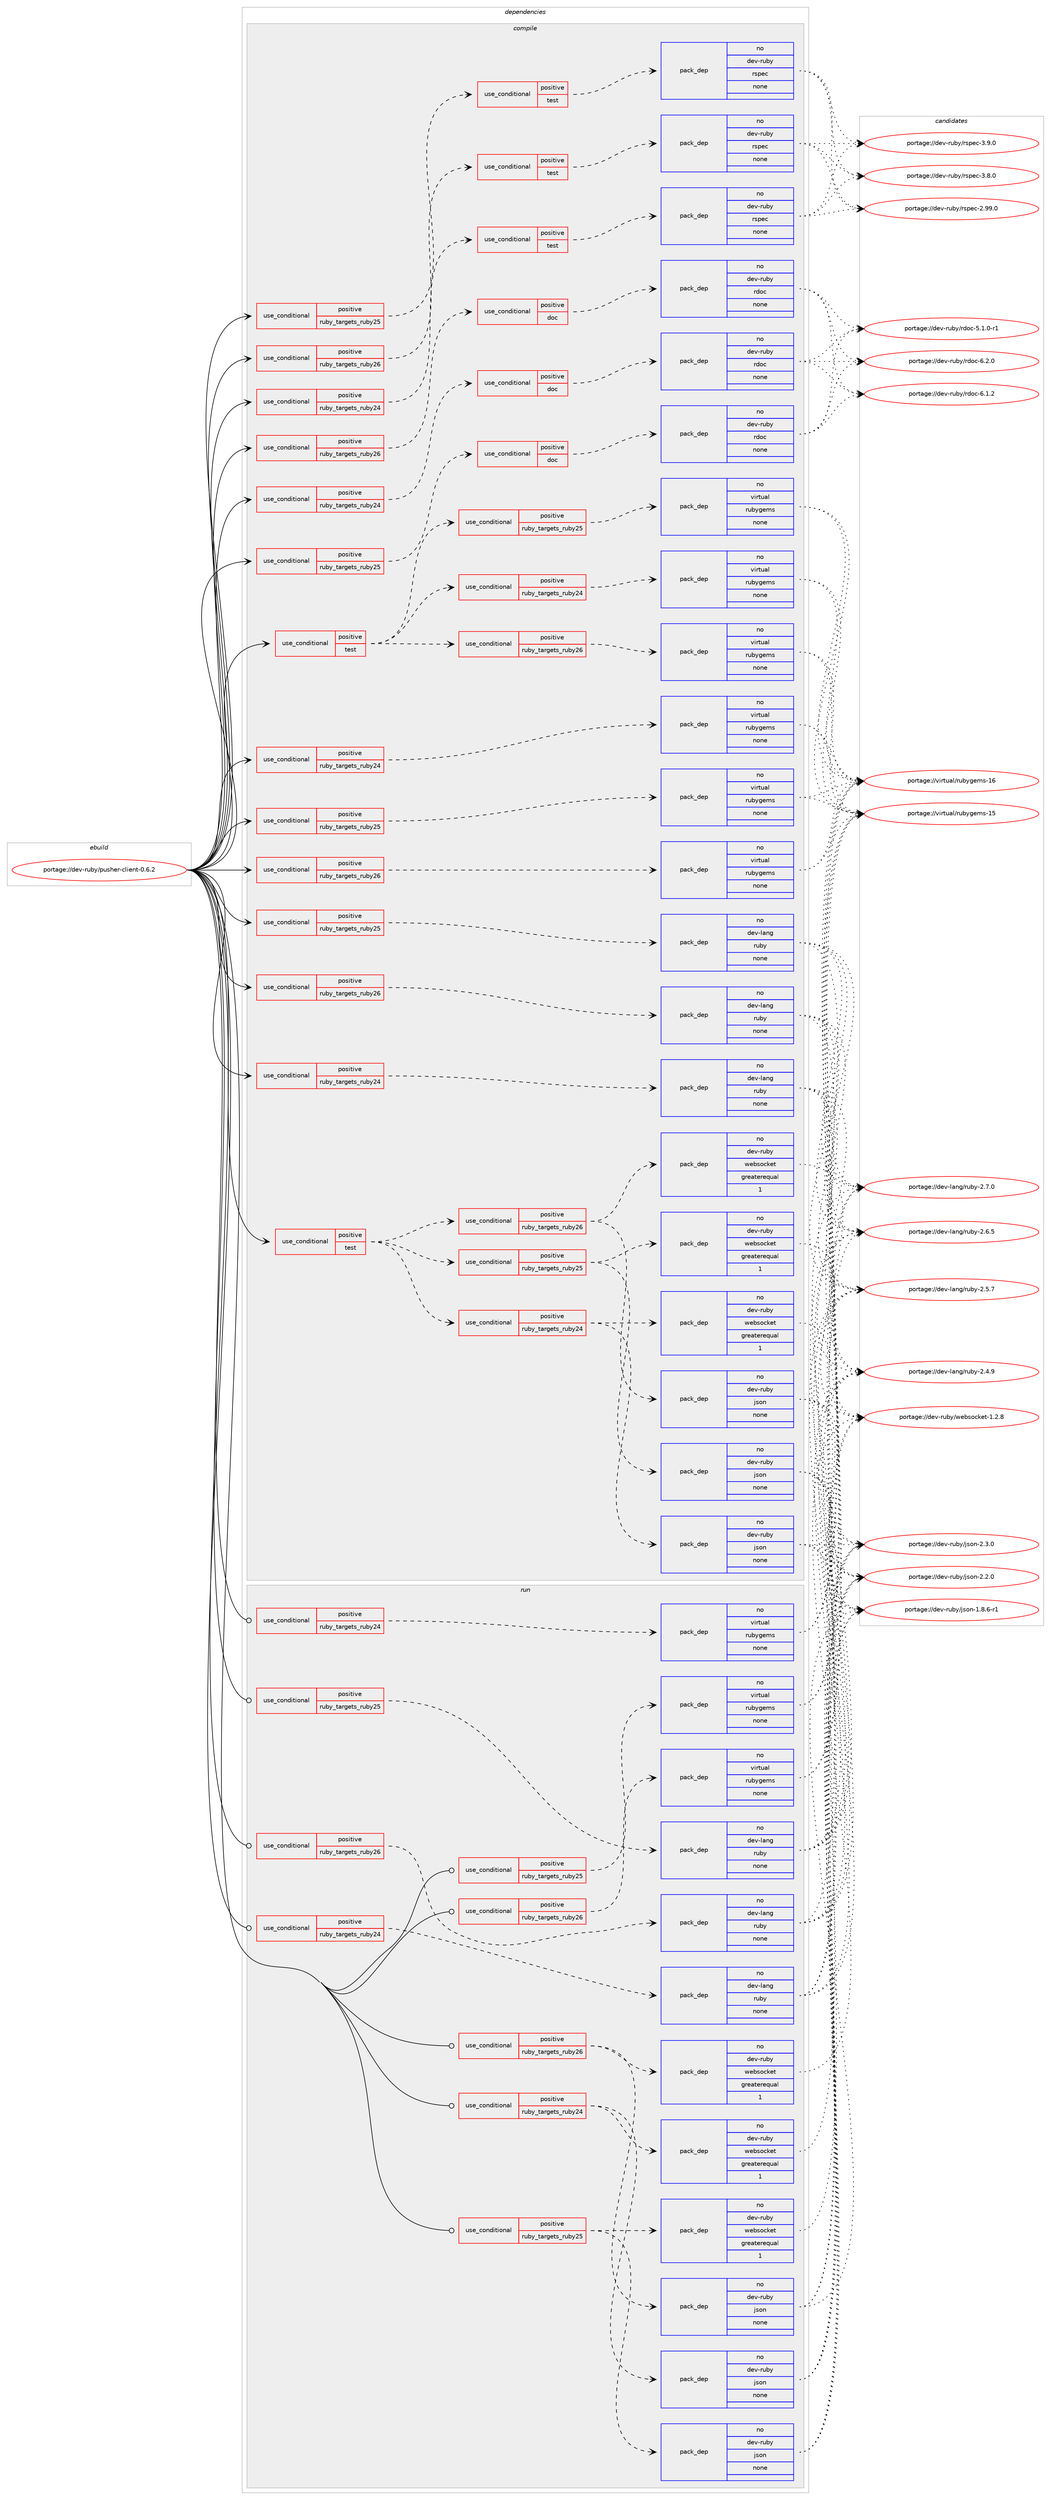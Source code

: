 digraph prolog {

# *************
# Graph options
# *************

newrank=true;
concentrate=true;
compound=true;
graph [rankdir=LR,fontname=Helvetica,fontsize=10,ranksep=1.5];#, ranksep=2.5, nodesep=0.2];
edge  [arrowhead=vee];
node  [fontname=Helvetica,fontsize=10];

# **********
# The ebuild
# **********

subgraph cluster_leftcol {
color=gray;
label=<<i>ebuild</i>>;
id [label="portage://dev-ruby/pusher-client-0.6.2", color=red, width=4, href="../dev-ruby/pusher-client-0.6.2.svg"];
}

# ****************
# The dependencies
# ****************

subgraph cluster_midcol {
color=gray;
label=<<i>dependencies</i>>;
subgraph cluster_compile {
fillcolor="#eeeeee";
style=filled;
label=<<i>compile</i>>;
subgraph cond77861 {
dependency337692 [label=<<TABLE BORDER="0" CELLBORDER="1" CELLSPACING="0" CELLPADDING="4"><TR><TD ROWSPAN="3" CELLPADDING="10">use_conditional</TD></TR><TR><TD>positive</TD></TR><TR><TD>ruby_targets_ruby24</TD></TR></TABLE>>, shape=none, color=red];
subgraph cond77862 {
dependency337693 [label=<<TABLE BORDER="0" CELLBORDER="1" CELLSPACING="0" CELLPADDING="4"><TR><TD ROWSPAN="3" CELLPADDING="10">use_conditional</TD></TR><TR><TD>positive</TD></TR><TR><TD>doc</TD></TR></TABLE>>, shape=none, color=red];
subgraph pack255084 {
dependency337694 [label=<<TABLE BORDER="0" CELLBORDER="1" CELLSPACING="0" CELLPADDING="4" WIDTH="220"><TR><TD ROWSPAN="6" CELLPADDING="30">pack_dep</TD></TR><TR><TD WIDTH="110">no</TD></TR><TR><TD>dev-ruby</TD></TR><TR><TD>rdoc</TD></TR><TR><TD>none</TD></TR><TR><TD></TD></TR></TABLE>>, shape=none, color=blue];
}
dependency337693:e -> dependency337694:w [weight=20,style="dashed",arrowhead="vee"];
}
dependency337692:e -> dependency337693:w [weight=20,style="dashed",arrowhead="vee"];
}
id:e -> dependency337692:w [weight=20,style="solid",arrowhead="vee"];
subgraph cond77863 {
dependency337695 [label=<<TABLE BORDER="0" CELLBORDER="1" CELLSPACING="0" CELLPADDING="4"><TR><TD ROWSPAN="3" CELLPADDING="10">use_conditional</TD></TR><TR><TD>positive</TD></TR><TR><TD>ruby_targets_ruby24</TD></TR></TABLE>>, shape=none, color=red];
subgraph cond77864 {
dependency337696 [label=<<TABLE BORDER="0" CELLBORDER="1" CELLSPACING="0" CELLPADDING="4"><TR><TD ROWSPAN="3" CELLPADDING="10">use_conditional</TD></TR><TR><TD>positive</TD></TR><TR><TD>test</TD></TR></TABLE>>, shape=none, color=red];
subgraph pack255085 {
dependency337697 [label=<<TABLE BORDER="0" CELLBORDER="1" CELLSPACING="0" CELLPADDING="4" WIDTH="220"><TR><TD ROWSPAN="6" CELLPADDING="30">pack_dep</TD></TR><TR><TD WIDTH="110">no</TD></TR><TR><TD>dev-ruby</TD></TR><TR><TD>rspec</TD></TR><TR><TD>none</TD></TR><TR><TD></TD></TR></TABLE>>, shape=none, color=blue];
}
dependency337696:e -> dependency337697:w [weight=20,style="dashed",arrowhead="vee"];
}
dependency337695:e -> dependency337696:w [weight=20,style="dashed",arrowhead="vee"];
}
id:e -> dependency337695:w [weight=20,style="solid",arrowhead="vee"];
subgraph cond77865 {
dependency337698 [label=<<TABLE BORDER="0" CELLBORDER="1" CELLSPACING="0" CELLPADDING="4"><TR><TD ROWSPAN="3" CELLPADDING="10">use_conditional</TD></TR><TR><TD>positive</TD></TR><TR><TD>ruby_targets_ruby24</TD></TR></TABLE>>, shape=none, color=red];
subgraph pack255086 {
dependency337699 [label=<<TABLE BORDER="0" CELLBORDER="1" CELLSPACING="0" CELLPADDING="4" WIDTH="220"><TR><TD ROWSPAN="6" CELLPADDING="30">pack_dep</TD></TR><TR><TD WIDTH="110">no</TD></TR><TR><TD>dev-lang</TD></TR><TR><TD>ruby</TD></TR><TR><TD>none</TD></TR><TR><TD></TD></TR></TABLE>>, shape=none, color=blue];
}
dependency337698:e -> dependency337699:w [weight=20,style="dashed",arrowhead="vee"];
}
id:e -> dependency337698:w [weight=20,style="solid",arrowhead="vee"];
subgraph cond77866 {
dependency337700 [label=<<TABLE BORDER="0" CELLBORDER="1" CELLSPACING="0" CELLPADDING="4"><TR><TD ROWSPAN="3" CELLPADDING="10">use_conditional</TD></TR><TR><TD>positive</TD></TR><TR><TD>ruby_targets_ruby24</TD></TR></TABLE>>, shape=none, color=red];
subgraph pack255087 {
dependency337701 [label=<<TABLE BORDER="0" CELLBORDER="1" CELLSPACING="0" CELLPADDING="4" WIDTH="220"><TR><TD ROWSPAN="6" CELLPADDING="30">pack_dep</TD></TR><TR><TD WIDTH="110">no</TD></TR><TR><TD>virtual</TD></TR><TR><TD>rubygems</TD></TR><TR><TD>none</TD></TR><TR><TD></TD></TR></TABLE>>, shape=none, color=blue];
}
dependency337700:e -> dependency337701:w [weight=20,style="dashed",arrowhead="vee"];
}
id:e -> dependency337700:w [weight=20,style="solid",arrowhead="vee"];
subgraph cond77867 {
dependency337702 [label=<<TABLE BORDER="0" CELLBORDER="1" CELLSPACING="0" CELLPADDING="4"><TR><TD ROWSPAN="3" CELLPADDING="10">use_conditional</TD></TR><TR><TD>positive</TD></TR><TR><TD>ruby_targets_ruby25</TD></TR></TABLE>>, shape=none, color=red];
subgraph cond77868 {
dependency337703 [label=<<TABLE BORDER="0" CELLBORDER="1" CELLSPACING="0" CELLPADDING="4"><TR><TD ROWSPAN="3" CELLPADDING="10">use_conditional</TD></TR><TR><TD>positive</TD></TR><TR><TD>doc</TD></TR></TABLE>>, shape=none, color=red];
subgraph pack255088 {
dependency337704 [label=<<TABLE BORDER="0" CELLBORDER="1" CELLSPACING="0" CELLPADDING="4" WIDTH="220"><TR><TD ROWSPAN="6" CELLPADDING="30">pack_dep</TD></TR><TR><TD WIDTH="110">no</TD></TR><TR><TD>dev-ruby</TD></TR><TR><TD>rdoc</TD></TR><TR><TD>none</TD></TR><TR><TD></TD></TR></TABLE>>, shape=none, color=blue];
}
dependency337703:e -> dependency337704:w [weight=20,style="dashed",arrowhead="vee"];
}
dependency337702:e -> dependency337703:w [weight=20,style="dashed",arrowhead="vee"];
}
id:e -> dependency337702:w [weight=20,style="solid",arrowhead="vee"];
subgraph cond77869 {
dependency337705 [label=<<TABLE BORDER="0" CELLBORDER="1" CELLSPACING="0" CELLPADDING="4"><TR><TD ROWSPAN="3" CELLPADDING="10">use_conditional</TD></TR><TR><TD>positive</TD></TR><TR><TD>ruby_targets_ruby25</TD></TR></TABLE>>, shape=none, color=red];
subgraph cond77870 {
dependency337706 [label=<<TABLE BORDER="0" CELLBORDER="1" CELLSPACING="0" CELLPADDING="4"><TR><TD ROWSPAN="3" CELLPADDING="10">use_conditional</TD></TR><TR><TD>positive</TD></TR><TR><TD>test</TD></TR></TABLE>>, shape=none, color=red];
subgraph pack255089 {
dependency337707 [label=<<TABLE BORDER="0" CELLBORDER="1" CELLSPACING="0" CELLPADDING="4" WIDTH="220"><TR><TD ROWSPAN="6" CELLPADDING="30">pack_dep</TD></TR><TR><TD WIDTH="110">no</TD></TR><TR><TD>dev-ruby</TD></TR><TR><TD>rspec</TD></TR><TR><TD>none</TD></TR><TR><TD></TD></TR></TABLE>>, shape=none, color=blue];
}
dependency337706:e -> dependency337707:w [weight=20,style="dashed",arrowhead="vee"];
}
dependency337705:e -> dependency337706:w [weight=20,style="dashed",arrowhead="vee"];
}
id:e -> dependency337705:w [weight=20,style="solid",arrowhead="vee"];
subgraph cond77871 {
dependency337708 [label=<<TABLE BORDER="0" CELLBORDER="1" CELLSPACING="0" CELLPADDING="4"><TR><TD ROWSPAN="3" CELLPADDING="10">use_conditional</TD></TR><TR><TD>positive</TD></TR><TR><TD>ruby_targets_ruby25</TD></TR></TABLE>>, shape=none, color=red];
subgraph pack255090 {
dependency337709 [label=<<TABLE BORDER="0" CELLBORDER="1" CELLSPACING="0" CELLPADDING="4" WIDTH="220"><TR><TD ROWSPAN="6" CELLPADDING="30">pack_dep</TD></TR><TR><TD WIDTH="110">no</TD></TR><TR><TD>dev-lang</TD></TR><TR><TD>ruby</TD></TR><TR><TD>none</TD></TR><TR><TD></TD></TR></TABLE>>, shape=none, color=blue];
}
dependency337708:e -> dependency337709:w [weight=20,style="dashed",arrowhead="vee"];
}
id:e -> dependency337708:w [weight=20,style="solid",arrowhead="vee"];
subgraph cond77872 {
dependency337710 [label=<<TABLE BORDER="0" CELLBORDER="1" CELLSPACING="0" CELLPADDING="4"><TR><TD ROWSPAN="3" CELLPADDING="10">use_conditional</TD></TR><TR><TD>positive</TD></TR><TR><TD>ruby_targets_ruby25</TD></TR></TABLE>>, shape=none, color=red];
subgraph pack255091 {
dependency337711 [label=<<TABLE BORDER="0" CELLBORDER="1" CELLSPACING="0" CELLPADDING="4" WIDTH="220"><TR><TD ROWSPAN="6" CELLPADDING="30">pack_dep</TD></TR><TR><TD WIDTH="110">no</TD></TR><TR><TD>virtual</TD></TR><TR><TD>rubygems</TD></TR><TR><TD>none</TD></TR><TR><TD></TD></TR></TABLE>>, shape=none, color=blue];
}
dependency337710:e -> dependency337711:w [weight=20,style="dashed",arrowhead="vee"];
}
id:e -> dependency337710:w [weight=20,style="solid",arrowhead="vee"];
subgraph cond77873 {
dependency337712 [label=<<TABLE BORDER="0" CELLBORDER="1" CELLSPACING="0" CELLPADDING="4"><TR><TD ROWSPAN="3" CELLPADDING="10">use_conditional</TD></TR><TR><TD>positive</TD></TR><TR><TD>ruby_targets_ruby26</TD></TR></TABLE>>, shape=none, color=red];
subgraph cond77874 {
dependency337713 [label=<<TABLE BORDER="0" CELLBORDER="1" CELLSPACING="0" CELLPADDING="4"><TR><TD ROWSPAN="3" CELLPADDING="10">use_conditional</TD></TR><TR><TD>positive</TD></TR><TR><TD>doc</TD></TR></TABLE>>, shape=none, color=red];
subgraph pack255092 {
dependency337714 [label=<<TABLE BORDER="0" CELLBORDER="1" CELLSPACING="0" CELLPADDING="4" WIDTH="220"><TR><TD ROWSPAN="6" CELLPADDING="30">pack_dep</TD></TR><TR><TD WIDTH="110">no</TD></TR><TR><TD>dev-ruby</TD></TR><TR><TD>rdoc</TD></TR><TR><TD>none</TD></TR><TR><TD></TD></TR></TABLE>>, shape=none, color=blue];
}
dependency337713:e -> dependency337714:w [weight=20,style="dashed",arrowhead="vee"];
}
dependency337712:e -> dependency337713:w [weight=20,style="dashed",arrowhead="vee"];
}
id:e -> dependency337712:w [weight=20,style="solid",arrowhead="vee"];
subgraph cond77875 {
dependency337715 [label=<<TABLE BORDER="0" CELLBORDER="1" CELLSPACING="0" CELLPADDING="4"><TR><TD ROWSPAN="3" CELLPADDING="10">use_conditional</TD></TR><TR><TD>positive</TD></TR><TR><TD>ruby_targets_ruby26</TD></TR></TABLE>>, shape=none, color=red];
subgraph cond77876 {
dependency337716 [label=<<TABLE BORDER="0" CELLBORDER="1" CELLSPACING="0" CELLPADDING="4"><TR><TD ROWSPAN="3" CELLPADDING="10">use_conditional</TD></TR><TR><TD>positive</TD></TR><TR><TD>test</TD></TR></TABLE>>, shape=none, color=red];
subgraph pack255093 {
dependency337717 [label=<<TABLE BORDER="0" CELLBORDER="1" CELLSPACING="0" CELLPADDING="4" WIDTH="220"><TR><TD ROWSPAN="6" CELLPADDING="30">pack_dep</TD></TR><TR><TD WIDTH="110">no</TD></TR><TR><TD>dev-ruby</TD></TR><TR><TD>rspec</TD></TR><TR><TD>none</TD></TR><TR><TD></TD></TR></TABLE>>, shape=none, color=blue];
}
dependency337716:e -> dependency337717:w [weight=20,style="dashed",arrowhead="vee"];
}
dependency337715:e -> dependency337716:w [weight=20,style="dashed",arrowhead="vee"];
}
id:e -> dependency337715:w [weight=20,style="solid",arrowhead="vee"];
subgraph cond77877 {
dependency337718 [label=<<TABLE BORDER="0" CELLBORDER="1" CELLSPACING="0" CELLPADDING="4"><TR><TD ROWSPAN="3" CELLPADDING="10">use_conditional</TD></TR><TR><TD>positive</TD></TR><TR><TD>ruby_targets_ruby26</TD></TR></TABLE>>, shape=none, color=red];
subgraph pack255094 {
dependency337719 [label=<<TABLE BORDER="0" CELLBORDER="1" CELLSPACING="0" CELLPADDING="4" WIDTH="220"><TR><TD ROWSPAN="6" CELLPADDING="30">pack_dep</TD></TR><TR><TD WIDTH="110">no</TD></TR><TR><TD>dev-lang</TD></TR><TR><TD>ruby</TD></TR><TR><TD>none</TD></TR><TR><TD></TD></TR></TABLE>>, shape=none, color=blue];
}
dependency337718:e -> dependency337719:w [weight=20,style="dashed",arrowhead="vee"];
}
id:e -> dependency337718:w [weight=20,style="solid",arrowhead="vee"];
subgraph cond77878 {
dependency337720 [label=<<TABLE BORDER="0" CELLBORDER="1" CELLSPACING="0" CELLPADDING="4"><TR><TD ROWSPAN="3" CELLPADDING="10">use_conditional</TD></TR><TR><TD>positive</TD></TR><TR><TD>ruby_targets_ruby26</TD></TR></TABLE>>, shape=none, color=red];
subgraph pack255095 {
dependency337721 [label=<<TABLE BORDER="0" CELLBORDER="1" CELLSPACING="0" CELLPADDING="4" WIDTH="220"><TR><TD ROWSPAN="6" CELLPADDING="30">pack_dep</TD></TR><TR><TD WIDTH="110">no</TD></TR><TR><TD>virtual</TD></TR><TR><TD>rubygems</TD></TR><TR><TD>none</TD></TR><TR><TD></TD></TR></TABLE>>, shape=none, color=blue];
}
dependency337720:e -> dependency337721:w [weight=20,style="dashed",arrowhead="vee"];
}
id:e -> dependency337720:w [weight=20,style="solid",arrowhead="vee"];
subgraph cond77879 {
dependency337722 [label=<<TABLE BORDER="0" CELLBORDER="1" CELLSPACING="0" CELLPADDING="4"><TR><TD ROWSPAN="3" CELLPADDING="10">use_conditional</TD></TR><TR><TD>positive</TD></TR><TR><TD>test</TD></TR></TABLE>>, shape=none, color=red];
subgraph cond77880 {
dependency337723 [label=<<TABLE BORDER="0" CELLBORDER="1" CELLSPACING="0" CELLPADDING="4"><TR><TD ROWSPAN="3" CELLPADDING="10">use_conditional</TD></TR><TR><TD>positive</TD></TR><TR><TD>ruby_targets_ruby24</TD></TR></TABLE>>, shape=none, color=red];
subgraph pack255096 {
dependency337724 [label=<<TABLE BORDER="0" CELLBORDER="1" CELLSPACING="0" CELLPADDING="4" WIDTH="220"><TR><TD ROWSPAN="6" CELLPADDING="30">pack_dep</TD></TR><TR><TD WIDTH="110">no</TD></TR><TR><TD>dev-ruby</TD></TR><TR><TD>websocket</TD></TR><TR><TD>greaterequal</TD></TR><TR><TD>1</TD></TR></TABLE>>, shape=none, color=blue];
}
dependency337723:e -> dependency337724:w [weight=20,style="dashed",arrowhead="vee"];
subgraph pack255097 {
dependency337725 [label=<<TABLE BORDER="0" CELLBORDER="1" CELLSPACING="0" CELLPADDING="4" WIDTH="220"><TR><TD ROWSPAN="6" CELLPADDING="30">pack_dep</TD></TR><TR><TD WIDTH="110">no</TD></TR><TR><TD>dev-ruby</TD></TR><TR><TD>json</TD></TR><TR><TD>none</TD></TR><TR><TD></TD></TR></TABLE>>, shape=none, color=blue];
}
dependency337723:e -> dependency337725:w [weight=20,style="dashed",arrowhead="vee"];
}
dependency337722:e -> dependency337723:w [weight=20,style="dashed",arrowhead="vee"];
subgraph cond77881 {
dependency337726 [label=<<TABLE BORDER="0" CELLBORDER="1" CELLSPACING="0" CELLPADDING="4"><TR><TD ROWSPAN="3" CELLPADDING="10">use_conditional</TD></TR><TR><TD>positive</TD></TR><TR><TD>ruby_targets_ruby25</TD></TR></TABLE>>, shape=none, color=red];
subgraph pack255098 {
dependency337727 [label=<<TABLE BORDER="0" CELLBORDER="1" CELLSPACING="0" CELLPADDING="4" WIDTH="220"><TR><TD ROWSPAN="6" CELLPADDING="30">pack_dep</TD></TR><TR><TD WIDTH="110">no</TD></TR><TR><TD>dev-ruby</TD></TR><TR><TD>websocket</TD></TR><TR><TD>greaterequal</TD></TR><TR><TD>1</TD></TR></TABLE>>, shape=none, color=blue];
}
dependency337726:e -> dependency337727:w [weight=20,style="dashed",arrowhead="vee"];
subgraph pack255099 {
dependency337728 [label=<<TABLE BORDER="0" CELLBORDER="1" CELLSPACING="0" CELLPADDING="4" WIDTH="220"><TR><TD ROWSPAN="6" CELLPADDING="30">pack_dep</TD></TR><TR><TD WIDTH="110">no</TD></TR><TR><TD>dev-ruby</TD></TR><TR><TD>json</TD></TR><TR><TD>none</TD></TR><TR><TD></TD></TR></TABLE>>, shape=none, color=blue];
}
dependency337726:e -> dependency337728:w [weight=20,style="dashed",arrowhead="vee"];
}
dependency337722:e -> dependency337726:w [weight=20,style="dashed",arrowhead="vee"];
subgraph cond77882 {
dependency337729 [label=<<TABLE BORDER="0" CELLBORDER="1" CELLSPACING="0" CELLPADDING="4"><TR><TD ROWSPAN="3" CELLPADDING="10">use_conditional</TD></TR><TR><TD>positive</TD></TR><TR><TD>ruby_targets_ruby26</TD></TR></TABLE>>, shape=none, color=red];
subgraph pack255100 {
dependency337730 [label=<<TABLE BORDER="0" CELLBORDER="1" CELLSPACING="0" CELLPADDING="4" WIDTH="220"><TR><TD ROWSPAN="6" CELLPADDING="30">pack_dep</TD></TR><TR><TD WIDTH="110">no</TD></TR><TR><TD>dev-ruby</TD></TR><TR><TD>websocket</TD></TR><TR><TD>greaterequal</TD></TR><TR><TD>1</TD></TR></TABLE>>, shape=none, color=blue];
}
dependency337729:e -> dependency337730:w [weight=20,style="dashed",arrowhead="vee"];
subgraph pack255101 {
dependency337731 [label=<<TABLE BORDER="0" CELLBORDER="1" CELLSPACING="0" CELLPADDING="4" WIDTH="220"><TR><TD ROWSPAN="6" CELLPADDING="30">pack_dep</TD></TR><TR><TD WIDTH="110">no</TD></TR><TR><TD>dev-ruby</TD></TR><TR><TD>json</TD></TR><TR><TD>none</TD></TR><TR><TD></TD></TR></TABLE>>, shape=none, color=blue];
}
dependency337729:e -> dependency337731:w [weight=20,style="dashed",arrowhead="vee"];
}
dependency337722:e -> dependency337729:w [weight=20,style="dashed",arrowhead="vee"];
}
id:e -> dependency337722:w [weight=20,style="solid",arrowhead="vee"];
subgraph cond77883 {
dependency337732 [label=<<TABLE BORDER="0" CELLBORDER="1" CELLSPACING="0" CELLPADDING="4"><TR><TD ROWSPAN="3" CELLPADDING="10">use_conditional</TD></TR><TR><TD>positive</TD></TR><TR><TD>test</TD></TR></TABLE>>, shape=none, color=red];
subgraph cond77884 {
dependency337733 [label=<<TABLE BORDER="0" CELLBORDER="1" CELLSPACING="0" CELLPADDING="4"><TR><TD ROWSPAN="3" CELLPADDING="10">use_conditional</TD></TR><TR><TD>positive</TD></TR><TR><TD>ruby_targets_ruby24</TD></TR></TABLE>>, shape=none, color=red];
subgraph pack255102 {
dependency337734 [label=<<TABLE BORDER="0" CELLBORDER="1" CELLSPACING="0" CELLPADDING="4" WIDTH="220"><TR><TD ROWSPAN="6" CELLPADDING="30">pack_dep</TD></TR><TR><TD WIDTH="110">no</TD></TR><TR><TD>virtual</TD></TR><TR><TD>rubygems</TD></TR><TR><TD>none</TD></TR><TR><TD></TD></TR></TABLE>>, shape=none, color=blue];
}
dependency337733:e -> dependency337734:w [weight=20,style="dashed",arrowhead="vee"];
}
dependency337732:e -> dependency337733:w [weight=20,style="dashed",arrowhead="vee"];
subgraph cond77885 {
dependency337735 [label=<<TABLE BORDER="0" CELLBORDER="1" CELLSPACING="0" CELLPADDING="4"><TR><TD ROWSPAN="3" CELLPADDING="10">use_conditional</TD></TR><TR><TD>positive</TD></TR><TR><TD>ruby_targets_ruby25</TD></TR></TABLE>>, shape=none, color=red];
subgraph pack255103 {
dependency337736 [label=<<TABLE BORDER="0" CELLBORDER="1" CELLSPACING="0" CELLPADDING="4" WIDTH="220"><TR><TD ROWSPAN="6" CELLPADDING="30">pack_dep</TD></TR><TR><TD WIDTH="110">no</TD></TR><TR><TD>virtual</TD></TR><TR><TD>rubygems</TD></TR><TR><TD>none</TD></TR><TR><TD></TD></TR></TABLE>>, shape=none, color=blue];
}
dependency337735:e -> dependency337736:w [weight=20,style="dashed",arrowhead="vee"];
}
dependency337732:e -> dependency337735:w [weight=20,style="dashed",arrowhead="vee"];
subgraph cond77886 {
dependency337737 [label=<<TABLE BORDER="0" CELLBORDER="1" CELLSPACING="0" CELLPADDING="4"><TR><TD ROWSPAN="3" CELLPADDING="10">use_conditional</TD></TR><TR><TD>positive</TD></TR><TR><TD>ruby_targets_ruby26</TD></TR></TABLE>>, shape=none, color=red];
subgraph pack255104 {
dependency337738 [label=<<TABLE BORDER="0" CELLBORDER="1" CELLSPACING="0" CELLPADDING="4" WIDTH="220"><TR><TD ROWSPAN="6" CELLPADDING="30">pack_dep</TD></TR><TR><TD WIDTH="110">no</TD></TR><TR><TD>virtual</TD></TR><TR><TD>rubygems</TD></TR><TR><TD>none</TD></TR><TR><TD></TD></TR></TABLE>>, shape=none, color=blue];
}
dependency337737:e -> dependency337738:w [weight=20,style="dashed",arrowhead="vee"];
}
dependency337732:e -> dependency337737:w [weight=20,style="dashed",arrowhead="vee"];
}
id:e -> dependency337732:w [weight=20,style="solid",arrowhead="vee"];
}
subgraph cluster_compileandrun {
fillcolor="#eeeeee";
style=filled;
label=<<i>compile and run</i>>;
}
subgraph cluster_run {
fillcolor="#eeeeee";
style=filled;
label=<<i>run</i>>;
subgraph cond77887 {
dependency337739 [label=<<TABLE BORDER="0" CELLBORDER="1" CELLSPACING="0" CELLPADDING="4"><TR><TD ROWSPAN="3" CELLPADDING="10">use_conditional</TD></TR><TR><TD>positive</TD></TR><TR><TD>ruby_targets_ruby24</TD></TR></TABLE>>, shape=none, color=red];
subgraph pack255105 {
dependency337740 [label=<<TABLE BORDER="0" CELLBORDER="1" CELLSPACING="0" CELLPADDING="4" WIDTH="220"><TR><TD ROWSPAN="6" CELLPADDING="30">pack_dep</TD></TR><TR><TD WIDTH="110">no</TD></TR><TR><TD>dev-lang</TD></TR><TR><TD>ruby</TD></TR><TR><TD>none</TD></TR><TR><TD></TD></TR></TABLE>>, shape=none, color=blue];
}
dependency337739:e -> dependency337740:w [weight=20,style="dashed",arrowhead="vee"];
}
id:e -> dependency337739:w [weight=20,style="solid",arrowhead="odot"];
subgraph cond77888 {
dependency337741 [label=<<TABLE BORDER="0" CELLBORDER="1" CELLSPACING="0" CELLPADDING="4"><TR><TD ROWSPAN="3" CELLPADDING="10">use_conditional</TD></TR><TR><TD>positive</TD></TR><TR><TD>ruby_targets_ruby24</TD></TR></TABLE>>, shape=none, color=red];
subgraph pack255106 {
dependency337742 [label=<<TABLE BORDER="0" CELLBORDER="1" CELLSPACING="0" CELLPADDING="4" WIDTH="220"><TR><TD ROWSPAN="6" CELLPADDING="30">pack_dep</TD></TR><TR><TD WIDTH="110">no</TD></TR><TR><TD>dev-ruby</TD></TR><TR><TD>websocket</TD></TR><TR><TD>greaterequal</TD></TR><TR><TD>1</TD></TR></TABLE>>, shape=none, color=blue];
}
dependency337741:e -> dependency337742:w [weight=20,style="dashed",arrowhead="vee"];
subgraph pack255107 {
dependency337743 [label=<<TABLE BORDER="0" CELLBORDER="1" CELLSPACING="0" CELLPADDING="4" WIDTH="220"><TR><TD ROWSPAN="6" CELLPADDING="30">pack_dep</TD></TR><TR><TD WIDTH="110">no</TD></TR><TR><TD>dev-ruby</TD></TR><TR><TD>json</TD></TR><TR><TD>none</TD></TR><TR><TD></TD></TR></TABLE>>, shape=none, color=blue];
}
dependency337741:e -> dependency337743:w [weight=20,style="dashed",arrowhead="vee"];
}
id:e -> dependency337741:w [weight=20,style="solid",arrowhead="odot"];
subgraph cond77889 {
dependency337744 [label=<<TABLE BORDER="0" CELLBORDER="1" CELLSPACING="0" CELLPADDING="4"><TR><TD ROWSPAN="3" CELLPADDING="10">use_conditional</TD></TR><TR><TD>positive</TD></TR><TR><TD>ruby_targets_ruby24</TD></TR></TABLE>>, shape=none, color=red];
subgraph pack255108 {
dependency337745 [label=<<TABLE BORDER="0" CELLBORDER="1" CELLSPACING="0" CELLPADDING="4" WIDTH="220"><TR><TD ROWSPAN="6" CELLPADDING="30">pack_dep</TD></TR><TR><TD WIDTH="110">no</TD></TR><TR><TD>virtual</TD></TR><TR><TD>rubygems</TD></TR><TR><TD>none</TD></TR><TR><TD></TD></TR></TABLE>>, shape=none, color=blue];
}
dependency337744:e -> dependency337745:w [weight=20,style="dashed",arrowhead="vee"];
}
id:e -> dependency337744:w [weight=20,style="solid",arrowhead="odot"];
subgraph cond77890 {
dependency337746 [label=<<TABLE BORDER="0" CELLBORDER="1" CELLSPACING="0" CELLPADDING="4"><TR><TD ROWSPAN="3" CELLPADDING="10">use_conditional</TD></TR><TR><TD>positive</TD></TR><TR><TD>ruby_targets_ruby25</TD></TR></TABLE>>, shape=none, color=red];
subgraph pack255109 {
dependency337747 [label=<<TABLE BORDER="0" CELLBORDER="1" CELLSPACING="0" CELLPADDING="4" WIDTH="220"><TR><TD ROWSPAN="6" CELLPADDING="30">pack_dep</TD></TR><TR><TD WIDTH="110">no</TD></TR><TR><TD>dev-lang</TD></TR><TR><TD>ruby</TD></TR><TR><TD>none</TD></TR><TR><TD></TD></TR></TABLE>>, shape=none, color=blue];
}
dependency337746:e -> dependency337747:w [weight=20,style="dashed",arrowhead="vee"];
}
id:e -> dependency337746:w [weight=20,style="solid",arrowhead="odot"];
subgraph cond77891 {
dependency337748 [label=<<TABLE BORDER="0" CELLBORDER="1" CELLSPACING="0" CELLPADDING="4"><TR><TD ROWSPAN="3" CELLPADDING="10">use_conditional</TD></TR><TR><TD>positive</TD></TR><TR><TD>ruby_targets_ruby25</TD></TR></TABLE>>, shape=none, color=red];
subgraph pack255110 {
dependency337749 [label=<<TABLE BORDER="0" CELLBORDER="1" CELLSPACING="0" CELLPADDING="4" WIDTH="220"><TR><TD ROWSPAN="6" CELLPADDING="30">pack_dep</TD></TR><TR><TD WIDTH="110">no</TD></TR><TR><TD>dev-ruby</TD></TR><TR><TD>websocket</TD></TR><TR><TD>greaterequal</TD></TR><TR><TD>1</TD></TR></TABLE>>, shape=none, color=blue];
}
dependency337748:e -> dependency337749:w [weight=20,style="dashed",arrowhead="vee"];
subgraph pack255111 {
dependency337750 [label=<<TABLE BORDER="0" CELLBORDER="1" CELLSPACING="0" CELLPADDING="4" WIDTH="220"><TR><TD ROWSPAN="6" CELLPADDING="30">pack_dep</TD></TR><TR><TD WIDTH="110">no</TD></TR><TR><TD>dev-ruby</TD></TR><TR><TD>json</TD></TR><TR><TD>none</TD></TR><TR><TD></TD></TR></TABLE>>, shape=none, color=blue];
}
dependency337748:e -> dependency337750:w [weight=20,style="dashed",arrowhead="vee"];
}
id:e -> dependency337748:w [weight=20,style="solid",arrowhead="odot"];
subgraph cond77892 {
dependency337751 [label=<<TABLE BORDER="0" CELLBORDER="1" CELLSPACING="0" CELLPADDING="4"><TR><TD ROWSPAN="3" CELLPADDING="10">use_conditional</TD></TR><TR><TD>positive</TD></TR><TR><TD>ruby_targets_ruby25</TD></TR></TABLE>>, shape=none, color=red];
subgraph pack255112 {
dependency337752 [label=<<TABLE BORDER="0" CELLBORDER="1" CELLSPACING="0" CELLPADDING="4" WIDTH="220"><TR><TD ROWSPAN="6" CELLPADDING="30">pack_dep</TD></TR><TR><TD WIDTH="110">no</TD></TR><TR><TD>virtual</TD></TR><TR><TD>rubygems</TD></TR><TR><TD>none</TD></TR><TR><TD></TD></TR></TABLE>>, shape=none, color=blue];
}
dependency337751:e -> dependency337752:w [weight=20,style="dashed",arrowhead="vee"];
}
id:e -> dependency337751:w [weight=20,style="solid",arrowhead="odot"];
subgraph cond77893 {
dependency337753 [label=<<TABLE BORDER="0" CELLBORDER="1" CELLSPACING="0" CELLPADDING="4"><TR><TD ROWSPAN="3" CELLPADDING="10">use_conditional</TD></TR><TR><TD>positive</TD></TR><TR><TD>ruby_targets_ruby26</TD></TR></TABLE>>, shape=none, color=red];
subgraph pack255113 {
dependency337754 [label=<<TABLE BORDER="0" CELLBORDER="1" CELLSPACING="0" CELLPADDING="4" WIDTH="220"><TR><TD ROWSPAN="6" CELLPADDING="30">pack_dep</TD></TR><TR><TD WIDTH="110">no</TD></TR><TR><TD>dev-lang</TD></TR><TR><TD>ruby</TD></TR><TR><TD>none</TD></TR><TR><TD></TD></TR></TABLE>>, shape=none, color=blue];
}
dependency337753:e -> dependency337754:w [weight=20,style="dashed",arrowhead="vee"];
}
id:e -> dependency337753:w [weight=20,style="solid",arrowhead="odot"];
subgraph cond77894 {
dependency337755 [label=<<TABLE BORDER="0" CELLBORDER="1" CELLSPACING="0" CELLPADDING="4"><TR><TD ROWSPAN="3" CELLPADDING="10">use_conditional</TD></TR><TR><TD>positive</TD></TR><TR><TD>ruby_targets_ruby26</TD></TR></TABLE>>, shape=none, color=red];
subgraph pack255114 {
dependency337756 [label=<<TABLE BORDER="0" CELLBORDER="1" CELLSPACING="0" CELLPADDING="4" WIDTH="220"><TR><TD ROWSPAN="6" CELLPADDING="30">pack_dep</TD></TR><TR><TD WIDTH="110">no</TD></TR><TR><TD>dev-ruby</TD></TR><TR><TD>websocket</TD></TR><TR><TD>greaterequal</TD></TR><TR><TD>1</TD></TR></TABLE>>, shape=none, color=blue];
}
dependency337755:e -> dependency337756:w [weight=20,style="dashed",arrowhead="vee"];
subgraph pack255115 {
dependency337757 [label=<<TABLE BORDER="0" CELLBORDER="1" CELLSPACING="0" CELLPADDING="4" WIDTH="220"><TR><TD ROWSPAN="6" CELLPADDING="30">pack_dep</TD></TR><TR><TD WIDTH="110">no</TD></TR><TR><TD>dev-ruby</TD></TR><TR><TD>json</TD></TR><TR><TD>none</TD></TR><TR><TD></TD></TR></TABLE>>, shape=none, color=blue];
}
dependency337755:e -> dependency337757:w [weight=20,style="dashed",arrowhead="vee"];
}
id:e -> dependency337755:w [weight=20,style="solid",arrowhead="odot"];
subgraph cond77895 {
dependency337758 [label=<<TABLE BORDER="0" CELLBORDER="1" CELLSPACING="0" CELLPADDING="4"><TR><TD ROWSPAN="3" CELLPADDING="10">use_conditional</TD></TR><TR><TD>positive</TD></TR><TR><TD>ruby_targets_ruby26</TD></TR></TABLE>>, shape=none, color=red];
subgraph pack255116 {
dependency337759 [label=<<TABLE BORDER="0" CELLBORDER="1" CELLSPACING="0" CELLPADDING="4" WIDTH="220"><TR><TD ROWSPAN="6" CELLPADDING="30">pack_dep</TD></TR><TR><TD WIDTH="110">no</TD></TR><TR><TD>virtual</TD></TR><TR><TD>rubygems</TD></TR><TR><TD>none</TD></TR><TR><TD></TD></TR></TABLE>>, shape=none, color=blue];
}
dependency337758:e -> dependency337759:w [weight=20,style="dashed",arrowhead="vee"];
}
id:e -> dependency337758:w [weight=20,style="solid",arrowhead="odot"];
}
}

# **************
# The candidates
# **************

subgraph cluster_choices {
rank=same;
color=gray;
label=<<i>candidates</i>>;

subgraph choice255084 {
color=black;
nodesep=1;
choice10010111845114117981214711410011199455446504648 [label="portage://dev-ruby/rdoc-6.2.0", color=red, width=4,href="../dev-ruby/rdoc-6.2.0.svg"];
choice10010111845114117981214711410011199455446494650 [label="portage://dev-ruby/rdoc-6.1.2", color=red, width=4,href="../dev-ruby/rdoc-6.1.2.svg"];
choice100101118451141179812147114100111994553464946484511449 [label="portage://dev-ruby/rdoc-5.1.0-r1", color=red, width=4,href="../dev-ruby/rdoc-5.1.0-r1.svg"];
dependency337694:e -> choice10010111845114117981214711410011199455446504648:w [style=dotted,weight="100"];
dependency337694:e -> choice10010111845114117981214711410011199455446494650:w [style=dotted,weight="100"];
dependency337694:e -> choice100101118451141179812147114100111994553464946484511449:w [style=dotted,weight="100"];
}
subgraph choice255085 {
color=black;
nodesep=1;
choice10010111845114117981214711411511210199455146574648 [label="portage://dev-ruby/rspec-3.9.0", color=red, width=4,href="../dev-ruby/rspec-3.9.0.svg"];
choice10010111845114117981214711411511210199455146564648 [label="portage://dev-ruby/rspec-3.8.0", color=red, width=4,href="../dev-ruby/rspec-3.8.0.svg"];
choice1001011184511411798121471141151121019945504657574648 [label="portage://dev-ruby/rspec-2.99.0", color=red, width=4,href="../dev-ruby/rspec-2.99.0.svg"];
dependency337697:e -> choice10010111845114117981214711411511210199455146574648:w [style=dotted,weight="100"];
dependency337697:e -> choice10010111845114117981214711411511210199455146564648:w [style=dotted,weight="100"];
dependency337697:e -> choice1001011184511411798121471141151121019945504657574648:w [style=dotted,weight="100"];
}
subgraph choice255086 {
color=black;
nodesep=1;
choice10010111845108971101034711411798121455046554648 [label="portage://dev-lang/ruby-2.7.0", color=red, width=4,href="../dev-lang/ruby-2.7.0.svg"];
choice10010111845108971101034711411798121455046544653 [label="portage://dev-lang/ruby-2.6.5", color=red, width=4,href="../dev-lang/ruby-2.6.5.svg"];
choice10010111845108971101034711411798121455046534655 [label="portage://dev-lang/ruby-2.5.7", color=red, width=4,href="../dev-lang/ruby-2.5.7.svg"];
choice10010111845108971101034711411798121455046524657 [label="portage://dev-lang/ruby-2.4.9", color=red, width=4,href="../dev-lang/ruby-2.4.9.svg"];
dependency337699:e -> choice10010111845108971101034711411798121455046554648:w [style=dotted,weight="100"];
dependency337699:e -> choice10010111845108971101034711411798121455046544653:w [style=dotted,weight="100"];
dependency337699:e -> choice10010111845108971101034711411798121455046534655:w [style=dotted,weight="100"];
dependency337699:e -> choice10010111845108971101034711411798121455046524657:w [style=dotted,weight="100"];
}
subgraph choice255087 {
color=black;
nodesep=1;
choice118105114116117971084711411798121103101109115454954 [label="portage://virtual/rubygems-16", color=red, width=4,href="../virtual/rubygems-16.svg"];
choice118105114116117971084711411798121103101109115454953 [label="portage://virtual/rubygems-15", color=red, width=4,href="../virtual/rubygems-15.svg"];
dependency337701:e -> choice118105114116117971084711411798121103101109115454954:w [style=dotted,weight="100"];
dependency337701:e -> choice118105114116117971084711411798121103101109115454953:w [style=dotted,weight="100"];
}
subgraph choice255088 {
color=black;
nodesep=1;
choice10010111845114117981214711410011199455446504648 [label="portage://dev-ruby/rdoc-6.2.0", color=red, width=4,href="../dev-ruby/rdoc-6.2.0.svg"];
choice10010111845114117981214711410011199455446494650 [label="portage://dev-ruby/rdoc-6.1.2", color=red, width=4,href="../dev-ruby/rdoc-6.1.2.svg"];
choice100101118451141179812147114100111994553464946484511449 [label="portage://dev-ruby/rdoc-5.1.0-r1", color=red, width=4,href="../dev-ruby/rdoc-5.1.0-r1.svg"];
dependency337704:e -> choice10010111845114117981214711410011199455446504648:w [style=dotted,weight="100"];
dependency337704:e -> choice10010111845114117981214711410011199455446494650:w [style=dotted,weight="100"];
dependency337704:e -> choice100101118451141179812147114100111994553464946484511449:w [style=dotted,weight="100"];
}
subgraph choice255089 {
color=black;
nodesep=1;
choice10010111845114117981214711411511210199455146574648 [label="portage://dev-ruby/rspec-3.9.0", color=red, width=4,href="../dev-ruby/rspec-3.9.0.svg"];
choice10010111845114117981214711411511210199455146564648 [label="portage://dev-ruby/rspec-3.8.0", color=red, width=4,href="../dev-ruby/rspec-3.8.0.svg"];
choice1001011184511411798121471141151121019945504657574648 [label="portage://dev-ruby/rspec-2.99.0", color=red, width=4,href="../dev-ruby/rspec-2.99.0.svg"];
dependency337707:e -> choice10010111845114117981214711411511210199455146574648:w [style=dotted,weight="100"];
dependency337707:e -> choice10010111845114117981214711411511210199455146564648:w [style=dotted,weight="100"];
dependency337707:e -> choice1001011184511411798121471141151121019945504657574648:w [style=dotted,weight="100"];
}
subgraph choice255090 {
color=black;
nodesep=1;
choice10010111845108971101034711411798121455046554648 [label="portage://dev-lang/ruby-2.7.0", color=red, width=4,href="../dev-lang/ruby-2.7.0.svg"];
choice10010111845108971101034711411798121455046544653 [label="portage://dev-lang/ruby-2.6.5", color=red, width=4,href="../dev-lang/ruby-2.6.5.svg"];
choice10010111845108971101034711411798121455046534655 [label="portage://dev-lang/ruby-2.5.7", color=red, width=4,href="../dev-lang/ruby-2.5.7.svg"];
choice10010111845108971101034711411798121455046524657 [label="portage://dev-lang/ruby-2.4.9", color=red, width=4,href="../dev-lang/ruby-2.4.9.svg"];
dependency337709:e -> choice10010111845108971101034711411798121455046554648:w [style=dotted,weight="100"];
dependency337709:e -> choice10010111845108971101034711411798121455046544653:w [style=dotted,weight="100"];
dependency337709:e -> choice10010111845108971101034711411798121455046534655:w [style=dotted,weight="100"];
dependency337709:e -> choice10010111845108971101034711411798121455046524657:w [style=dotted,weight="100"];
}
subgraph choice255091 {
color=black;
nodesep=1;
choice118105114116117971084711411798121103101109115454954 [label="portage://virtual/rubygems-16", color=red, width=4,href="../virtual/rubygems-16.svg"];
choice118105114116117971084711411798121103101109115454953 [label="portage://virtual/rubygems-15", color=red, width=4,href="../virtual/rubygems-15.svg"];
dependency337711:e -> choice118105114116117971084711411798121103101109115454954:w [style=dotted,weight="100"];
dependency337711:e -> choice118105114116117971084711411798121103101109115454953:w [style=dotted,weight="100"];
}
subgraph choice255092 {
color=black;
nodesep=1;
choice10010111845114117981214711410011199455446504648 [label="portage://dev-ruby/rdoc-6.2.0", color=red, width=4,href="../dev-ruby/rdoc-6.2.0.svg"];
choice10010111845114117981214711410011199455446494650 [label="portage://dev-ruby/rdoc-6.1.2", color=red, width=4,href="../dev-ruby/rdoc-6.1.2.svg"];
choice100101118451141179812147114100111994553464946484511449 [label="portage://dev-ruby/rdoc-5.1.0-r1", color=red, width=4,href="../dev-ruby/rdoc-5.1.0-r1.svg"];
dependency337714:e -> choice10010111845114117981214711410011199455446504648:w [style=dotted,weight="100"];
dependency337714:e -> choice10010111845114117981214711410011199455446494650:w [style=dotted,weight="100"];
dependency337714:e -> choice100101118451141179812147114100111994553464946484511449:w [style=dotted,weight="100"];
}
subgraph choice255093 {
color=black;
nodesep=1;
choice10010111845114117981214711411511210199455146574648 [label="portage://dev-ruby/rspec-3.9.0", color=red, width=4,href="../dev-ruby/rspec-3.9.0.svg"];
choice10010111845114117981214711411511210199455146564648 [label="portage://dev-ruby/rspec-3.8.0", color=red, width=4,href="../dev-ruby/rspec-3.8.0.svg"];
choice1001011184511411798121471141151121019945504657574648 [label="portage://dev-ruby/rspec-2.99.0", color=red, width=4,href="../dev-ruby/rspec-2.99.0.svg"];
dependency337717:e -> choice10010111845114117981214711411511210199455146574648:w [style=dotted,weight="100"];
dependency337717:e -> choice10010111845114117981214711411511210199455146564648:w [style=dotted,weight="100"];
dependency337717:e -> choice1001011184511411798121471141151121019945504657574648:w [style=dotted,weight="100"];
}
subgraph choice255094 {
color=black;
nodesep=1;
choice10010111845108971101034711411798121455046554648 [label="portage://dev-lang/ruby-2.7.0", color=red, width=4,href="../dev-lang/ruby-2.7.0.svg"];
choice10010111845108971101034711411798121455046544653 [label="portage://dev-lang/ruby-2.6.5", color=red, width=4,href="../dev-lang/ruby-2.6.5.svg"];
choice10010111845108971101034711411798121455046534655 [label="portage://dev-lang/ruby-2.5.7", color=red, width=4,href="../dev-lang/ruby-2.5.7.svg"];
choice10010111845108971101034711411798121455046524657 [label="portage://dev-lang/ruby-2.4.9", color=red, width=4,href="../dev-lang/ruby-2.4.9.svg"];
dependency337719:e -> choice10010111845108971101034711411798121455046554648:w [style=dotted,weight="100"];
dependency337719:e -> choice10010111845108971101034711411798121455046544653:w [style=dotted,weight="100"];
dependency337719:e -> choice10010111845108971101034711411798121455046534655:w [style=dotted,weight="100"];
dependency337719:e -> choice10010111845108971101034711411798121455046524657:w [style=dotted,weight="100"];
}
subgraph choice255095 {
color=black;
nodesep=1;
choice118105114116117971084711411798121103101109115454954 [label="portage://virtual/rubygems-16", color=red, width=4,href="../virtual/rubygems-16.svg"];
choice118105114116117971084711411798121103101109115454953 [label="portage://virtual/rubygems-15", color=red, width=4,href="../virtual/rubygems-15.svg"];
dependency337721:e -> choice118105114116117971084711411798121103101109115454954:w [style=dotted,weight="100"];
dependency337721:e -> choice118105114116117971084711411798121103101109115454953:w [style=dotted,weight="100"];
}
subgraph choice255096 {
color=black;
nodesep=1;
choice1001011184511411798121471191019811511199107101116454946504656 [label="portage://dev-ruby/websocket-1.2.8", color=red, width=4,href="../dev-ruby/websocket-1.2.8.svg"];
dependency337724:e -> choice1001011184511411798121471191019811511199107101116454946504656:w [style=dotted,weight="100"];
}
subgraph choice255097 {
color=black;
nodesep=1;
choice100101118451141179812147106115111110455046514648 [label="portage://dev-ruby/json-2.3.0", color=red, width=4,href="../dev-ruby/json-2.3.0.svg"];
choice100101118451141179812147106115111110455046504648 [label="portage://dev-ruby/json-2.2.0", color=red, width=4,href="../dev-ruby/json-2.2.0.svg"];
choice1001011184511411798121471061151111104549465646544511449 [label="portage://dev-ruby/json-1.8.6-r1", color=red, width=4,href="../dev-ruby/json-1.8.6-r1.svg"];
dependency337725:e -> choice100101118451141179812147106115111110455046514648:w [style=dotted,weight="100"];
dependency337725:e -> choice100101118451141179812147106115111110455046504648:w [style=dotted,weight="100"];
dependency337725:e -> choice1001011184511411798121471061151111104549465646544511449:w [style=dotted,weight="100"];
}
subgraph choice255098 {
color=black;
nodesep=1;
choice1001011184511411798121471191019811511199107101116454946504656 [label="portage://dev-ruby/websocket-1.2.8", color=red, width=4,href="../dev-ruby/websocket-1.2.8.svg"];
dependency337727:e -> choice1001011184511411798121471191019811511199107101116454946504656:w [style=dotted,weight="100"];
}
subgraph choice255099 {
color=black;
nodesep=1;
choice100101118451141179812147106115111110455046514648 [label="portage://dev-ruby/json-2.3.0", color=red, width=4,href="../dev-ruby/json-2.3.0.svg"];
choice100101118451141179812147106115111110455046504648 [label="portage://dev-ruby/json-2.2.0", color=red, width=4,href="../dev-ruby/json-2.2.0.svg"];
choice1001011184511411798121471061151111104549465646544511449 [label="portage://dev-ruby/json-1.8.6-r1", color=red, width=4,href="../dev-ruby/json-1.8.6-r1.svg"];
dependency337728:e -> choice100101118451141179812147106115111110455046514648:w [style=dotted,weight="100"];
dependency337728:e -> choice100101118451141179812147106115111110455046504648:w [style=dotted,weight="100"];
dependency337728:e -> choice1001011184511411798121471061151111104549465646544511449:w [style=dotted,weight="100"];
}
subgraph choice255100 {
color=black;
nodesep=1;
choice1001011184511411798121471191019811511199107101116454946504656 [label="portage://dev-ruby/websocket-1.2.8", color=red, width=4,href="../dev-ruby/websocket-1.2.8.svg"];
dependency337730:e -> choice1001011184511411798121471191019811511199107101116454946504656:w [style=dotted,weight="100"];
}
subgraph choice255101 {
color=black;
nodesep=1;
choice100101118451141179812147106115111110455046514648 [label="portage://dev-ruby/json-2.3.0", color=red, width=4,href="../dev-ruby/json-2.3.0.svg"];
choice100101118451141179812147106115111110455046504648 [label="portage://dev-ruby/json-2.2.0", color=red, width=4,href="../dev-ruby/json-2.2.0.svg"];
choice1001011184511411798121471061151111104549465646544511449 [label="portage://dev-ruby/json-1.8.6-r1", color=red, width=4,href="../dev-ruby/json-1.8.6-r1.svg"];
dependency337731:e -> choice100101118451141179812147106115111110455046514648:w [style=dotted,weight="100"];
dependency337731:e -> choice100101118451141179812147106115111110455046504648:w [style=dotted,weight="100"];
dependency337731:e -> choice1001011184511411798121471061151111104549465646544511449:w [style=dotted,weight="100"];
}
subgraph choice255102 {
color=black;
nodesep=1;
choice118105114116117971084711411798121103101109115454954 [label="portage://virtual/rubygems-16", color=red, width=4,href="../virtual/rubygems-16.svg"];
choice118105114116117971084711411798121103101109115454953 [label="portage://virtual/rubygems-15", color=red, width=4,href="../virtual/rubygems-15.svg"];
dependency337734:e -> choice118105114116117971084711411798121103101109115454954:w [style=dotted,weight="100"];
dependency337734:e -> choice118105114116117971084711411798121103101109115454953:w [style=dotted,weight="100"];
}
subgraph choice255103 {
color=black;
nodesep=1;
choice118105114116117971084711411798121103101109115454954 [label="portage://virtual/rubygems-16", color=red, width=4,href="../virtual/rubygems-16.svg"];
choice118105114116117971084711411798121103101109115454953 [label="portage://virtual/rubygems-15", color=red, width=4,href="../virtual/rubygems-15.svg"];
dependency337736:e -> choice118105114116117971084711411798121103101109115454954:w [style=dotted,weight="100"];
dependency337736:e -> choice118105114116117971084711411798121103101109115454953:w [style=dotted,weight="100"];
}
subgraph choice255104 {
color=black;
nodesep=1;
choice118105114116117971084711411798121103101109115454954 [label="portage://virtual/rubygems-16", color=red, width=4,href="../virtual/rubygems-16.svg"];
choice118105114116117971084711411798121103101109115454953 [label="portage://virtual/rubygems-15", color=red, width=4,href="../virtual/rubygems-15.svg"];
dependency337738:e -> choice118105114116117971084711411798121103101109115454954:w [style=dotted,weight="100"];
dependency337738:e -> choice118105114116117971084711411798121103101109115454953:w [style=dotted,weight="100"];
}
subgraph choice255105 {
color=black;
nodesep=1;
choice10010111845108971101034711411798121455046554648 [label="portage://dev-lang/ruby-2.7.0", color=red, width=4,href="../dev-lang/ruby-2.7.0.svg"];
choice10010111845108971101034711411798121455046544653 [label="portage://dev-lang/ruby-2.6.5", color=red, width=4,href="../dev-lang/ruby-2.6.5.svg"];
choice10010111845108971101034711411798121455046534655 [label="portage://dev-lang/ruby-2.5.7", color=red, width=4,href="../dev-lang/ruby-2.5.7.svg"];
choice10010111845108971101034711411798121455046524657 [label="portage://dev-lang/ruby-2.4.9", color=red, width=4,href="../dev-lang/ruby-2.4.9.svg"];
dependency337740:e -> choice10010111845108971101034711411798121455046554648:w [style=dotted,weight="100"];
dependency337740:e -> choice10010111845108971101034711411798121455046544653:w [style=dotted,weight="100"];
dependency337740:e -> choice10010111845108971101034711411798121455046534655:w [style=dotted,weight="100"];
dependency337740:e -> choice10010111845108971101034711411798121455046524657:w [style=dotted,weight="100"];
}
subgraph choice255106 {
color=black;
nodesep=1;
choice1001011184511411798121471191019811511199107101116454946504656 [label="portage://dev-ruby/websocket-1.2.8", color=red, width=4,href="../dev-ruby/websocket-1.2.8.svg"];
dependency337742:e -> choice1001011184511411798121471191019811511199107101116454946504656:w [style=dotted,weight="100"];
}
subgraph choice255107 {
color=black;
nodesep=1;
choice100101118451141179812147106115111110455046514648 [label="portage://dev-ruby/json-2.3.0", color=red, width=4,href="../dev-ruby/json-2.3.0.svg"];
choice100101118451141179812147106115111110455046504648 [label="portage://dev-ruby/json-2.2.0", color=red, width=4,href="../dev-ruby/json-2.2.0.svg"];
choice1001011184511411798121471061151111104549465646544511449 [label="portage://dev-ruby/json-1.8.6-r1", color=red, width=4,href="../dev-ruby/json-1.8.6-r1.svg"];
dependency337743:e -> choice100101118451141179812147106115111110455046514648:w [style=dotted,weight="100"];
dependency337743:e -> choice100101118451141179812147106115111110455046504648:w [style=dotted,weight="100"];
dependency337743:e -> choice1001011184511411798121471061151111104549465646544511449:w [style=dotted,weight="100"];
}
subgraph choice255108 {
color=black;
nodesep=1;
choice118105114116117971084711411798121103101109115454954 [label="portage://virtual/rubygems-16", color=red, width=4,href="../virtual/rubygems-16.svg"];
choice118105114116117971084711411798121103101109115454953 [label="portage://virtual/rubygems-15", color=red, width=4,href="../virtual/rubygems-15.svg"];
dependency337745:e -> choice118105114116117971084711411798121103101109115454954:w [style=dotted,weight="100"];
dependency337745:e -> choice118105114116117971084711411798121103101109115454953:w [style=dotted,weight="100"];
}
subgraph choice255109 {
color=black;
nodesep=1;
choice10010111845108971101034711411798121455046554648 [label="portage://dev-lang/ruby-2.7.0", color=red, width=4,href="../dev-lang/ruby-2.7.0.svg"];
choice10010111845108971101034711411798121455046544653 [label="portage://dev-lang/ruby-2.6.5", color=red, width=4,href="../dev-lang/ruby-2.6.5.svg"];
choice10010111845108971101034711411798121455046534655 [label="portage://dev-lang/ruby-2.5.7", color=red, width=4,href="../dev-lang/ruby-2.5.7.svg"];
choice10010111845108971101034711411798121455046524657 [label="portage://dev-lang/ruby-2.4.9", color=red, width=4,href="../dev-lang/ruby-2.4.9.svg"];
dependency337747:e -> choice10010111845108971101034711411798121455046554648:w [style=dotted,weight="100"];
dependency337747:e -> choice10010111845108971101034711411798121455046544653:w [style=dotted,weight="100"];
dependency337747:e -> choice10010111845108971101034711411798121455046534655:w [style=dotted,weight="100"];
dependency337747:e -> choice10010111845108971101034711411798121455046524657:w [style=dotted,weight="100"];
}
subgraph choice255110 {
color=black;
nodesep=1;
choice1001011184511411798121471191019811511199107101116454946504656 [label="portage://dev-ruby/websocket-1.2.8", color=red, width=4,href="../dev-ruby/websocket-1.2.8.svg"];
dependency337749:e -> choice1001011184511411798121471191019811511199107101116454946504656:w [style=dotted,weight="100"];
}
subgraph choice255111 {
color=black;
nodesep=1;
choice100101118451141179812147106115111110455046514648 [label="portage://dev-ruby/json-2.3.0", color=red, width=4,href="../dev-ruby/json-2.3.0.svg"];
choice100101118451141179812147106115111110455046504648 [label="portage://dev-ruby/json-2.2.0", color=red, width=4,href="../dev-ruby/json-2.2.0.svg"];
choice1001011184511411798121471061151111104549465646544511449 [label="portage://dev-ruby/json-1.8.6-r1", color=red, width=4,href="../dev-ruby/json-1.8.6-r1.svg"];
dependency337750:e -> choice100101118451141179812147106115111110455046514648:w [style=dotted,weight="100"];
dependency337750:e -> choice100101118451141179812147106115111110455046504648:w [style=dotted,weight="100"];
dependency337750:e -> choice1001011184511411798121471061151111104549465646544511449:w [style=dotted,weight="100"];
}
subgraph choice255112 {
color=black;
nodesep=1;
choice118105114116117971084711411798121103101109115454954 [label="portage://virtual/rubygems-16", color=red, width=4,href="../virtual/rubygems-16.svg"];
choice118105114116117971084711411798121103101109115454953 [label="portage://virtual/rubygems-15", color=red, width=4,href="../virtual/rubygems-15.svg"];
dependency337752:e -> choice118105114116117971084711411798121103101109115454954:w [style=dotted,weight="100"];
dependency337752:e -> choice118105114116117971084711411798121103101109115454953:w [style=dotted,weight="100"];
}
subgraph choice255113 {
color=black;
nodesep=1;
choice10010111845108971101034711411798121455046554648 [label="portage://dev-lang/ruby-2.7.0", color=red, width=4,href="../dev-lang/ruby-2.7.0.svg"];
choice10010111845108971101034711411798121455046544653 [label="portage://dev-lang/ruby-2.6.5", color=red, width=4,href="../dev-lang/ruby-2.6.5.svg"];
choice10010111845108971101034711411798121455046534655 [label="portage://dev-lang/ruby-2.5.7", color=red, width=4,href="../dev-lang/ruby-2.5.7.svg"];
choice10010111845108971101034711411798121455046524657 [label="portage://dev-lang/ruby-2.4.9", color=red, width=4,href="../dev-lang/ruby-2.4.9.svg"];
dependency337754:e -> choice10010111845108971101034711411798121455046554648:w [style=dotted,weight="100"];
dependency337754:e -> choice10010111845108971101034711411798121455046544653:w [style=dotted,weight="100"];
dependency337754:e -> choice10010111845108971101034711411798121455046534655:w [style=dotted,weight="100"];
dependency337754:e -> choice10010111845108971101034711411798121455046524657:w [style=dotted,weight="100"];
}
subgraph choice255114 {
color=black;
nodesep=1;
choice1001011184511411798121471191019811511199107101116454946504656 [label="portage://dev-ruby/websocket-1.2.8", color=red, width=4,href="../dev-ruby/websocket-1.2.8.svg"];
dependency337756:e -> choice1001011184511411798121471191019811511199107101116454946504656:w [style=dotted,weight="100"];
}
subgraph choice255115 {
color=black;
nodesep=1;
choice100101118451141179812147106115111110455046514648 [label="portage://dev-ruby/json-2.3.0", color=red, width=4,href="../dev-ruby/json-2.3.0.svg"];
choice100101118451141179812147106115111110455046504648 [label="portage://dev-ruby/json-2.2.0", color=red, width=4,href="../dev-ruby/json-2.2.0.svg"];
choice1001011184511411798121471061151111104549465646544511449 [label="portage://dev-ruby/json-1.8.6-r1", color=red, width=4,href="../dev-ruby/json-1.8.6-r1.svg"];
dependency337757:e -> choice100101118451141179812147106115111110455046514648:w [style=dotted,weight="100"];
dependency337757:e -> choice100101118451141179812147106115111110455046504648:w [style=dotted,weight="100"];
dependency337757:e -> choice1001011184511411798121471061151111104549465646544511449:w [style=dotted,weight="100"];
}
subgraph choice255116 {
color=black;
nodesep=1;
choice118105114116117971084711411798121103101109115454954 [label="portage://virtual/rubygems-16", color=red, width=4,href="../virtual/rubygems-16.svg"];
choice118105114116117971084711411798121103101109115454953 [label="portage://virtual/rubygems-15", color=red, width=4,href="../virtual/rubygems-15.svg"];
dependency337759:e -> choice118105114116117971084711411798121103101109115454954:w [style=dotted,weight="100"];
dependency337759:e -> choice118105114116117971084711411798121103101109115454953:w [style=dotted,weight="100"];
}
}

}
